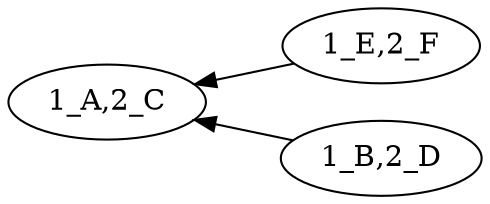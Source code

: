 digraph {

rankdir = RL

"1_E,2_F" -> "1_A,2_C" [style=filled, color=black];
"1_B,2_D" -> "1_A,2_C" [style=filled, color=black];
}
